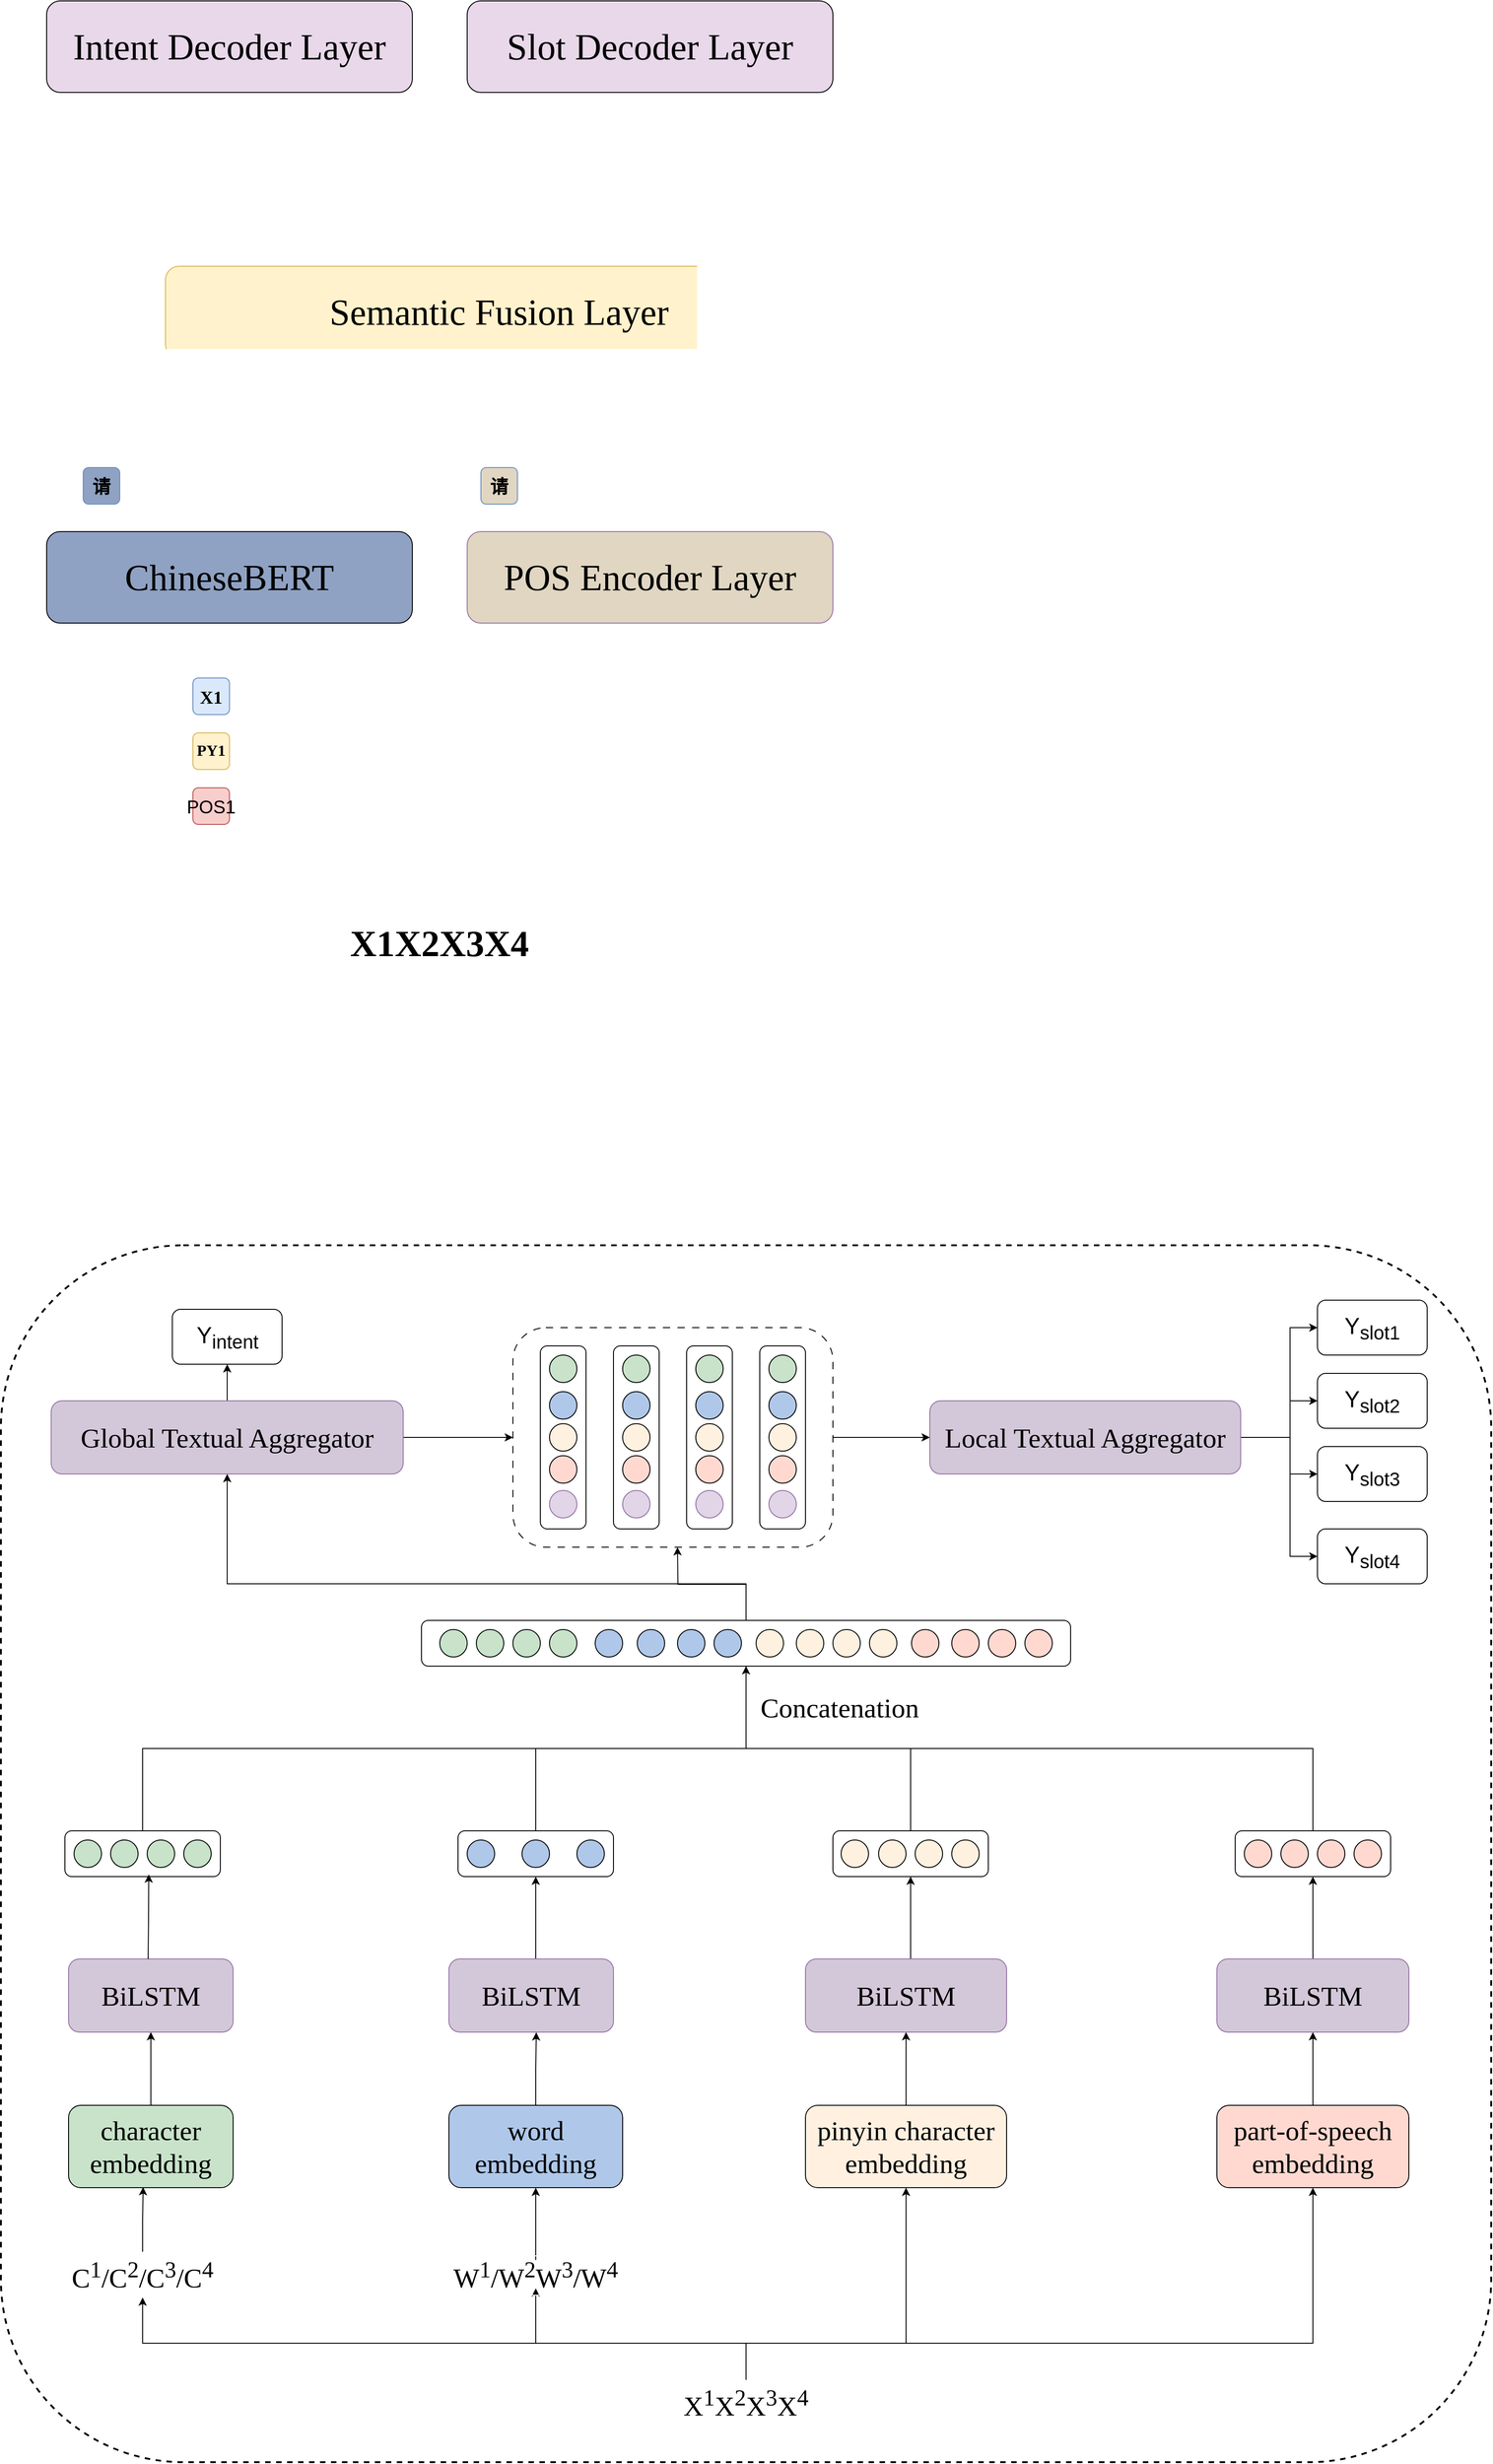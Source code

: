 <mxfile version="24.7.10">
  <diagram name="第 1 页" id="et_9dHBUsUs_2zMKxzBQ">
    <mxGraphModel dx="3434" dy="1356" grid="1" gridSize="10" guides="1" tooltips="1" connect="1" arrows="1" fold="1" page="1" pageScale="1" pageWidth="827" pageHeight="1169" math="0" shadow="0">
      <root>
        <mxCell id="0" />
        <mxCell id="1" parent="0" />
        <mxCell id="p3LiCyYIhPTqzkSWPBXI-1" value="&lt;font style=&quot;font-size: 40px;&quot; face=&quot;Times New Roman&quot;&gt;ChineseBERT&lt;/font&gt;" style="rounded=1;whiteSpace=wrap;html=1;fillColor=#8FA2C3;strokeColor=default;gradientColor=none;" parent="1" vertex="1">
          <mxGeometry y="790" width="400" height="100" as="geometry" />
        </mxCell>
        <mxCell id="b2E3thXhPP_fgpnL_Cfy-1" value="X1X2X3X4" style="text;whiteSpace=wrap;fontFamily=等线;fontSize=40;fontStyle=1" vertex="1" parent="1">
          <mxGeometry x="330" y="1210" width="200" height="40" as="geometry" />
        </mxCell>
        <mxCell id="b2E3thXhPP_fgpnL_Cfy-3" value="&lt;font style=&quot;font-size: 40px;&quot; face=&quot;Times New Roman&quot;&gt;POS Encoder Layer&lt;/font&gt;" style="rounded=1;whiteSpace=wrap;html=1;fillColor=#E0D6C2;strokeColor=#9673a6;container=0;" vertex="1" parent="1">
          <mxGeometry x="460" y="790" width="400" height="100" as="geometry" />
        </mxCell>
        <mxCell id="b2E3thXhPP_fgpnL_Cfy-9" value="&lt;font style=&quot;font-size: 40px;&quot; face=&quot;Times New Roman&quot;&gt;Semantic Fusion Layer&lt;/font&gt;" style="rounded=1;whiteSpace=wrap;html=1;fillColor=#fff2cc;strokeColor=#d6b656;" vertex="1" parent="1">
          <mxGeometry x="130" y="500" width="730" height="100" as="geometry" />
        </mxCell>
        <mxCell id="b2E3thXhPP_fgpnL_Cfy-10" value="" style="group" vertex="1" connectable="0" parent="1">
          <mxGeometry x="160" y="950" width="40" height="160" as="geometry" />
        </mxCell>
        <mxCell id="b2E3thXhPP_fgpnL_Cfy-4" value="&lt;span style=&quot;font-family: 等线; text-align: left;&quot;&gt;&lt;font style=&quot;font-size: 20px;&quot;&gt;X1&lt;/font&gt;&lt;/span&gt;" style="rounded=1;whiteSpace=wrap;html=1;fillColor=#dae8fc;strokeColor=#6c8ebf;fontStyle=1;container=0;" vertex="1" parent="b2E3thXhPP_fgpnL_Cfy-10">
          <mxGeometry width="40" height="40" as="geometry" />
        </mxCell>
        <mxCell id="b2E3thXhPP_fgpnL_Cfy-5" value="&lt;span style=&quot;font-size: 17px; text-align: left;&quot;&gt;&lt;font face=&quot;Times New Roman&quot;&gt;PY1&lt;/font&gt;&lt;/span&gt;" style="rounded=1;whiteSpace=wrap;html=1;fillColor=#fff2cc;strokeColor=#d6b656;fontStyle=1;container=0;" vertex="1" parent="b2E3thXhPP_fgpnL_Cfy-10">
          <mxGeometry y="60" width="40" height="40" as="geometry" />
        </mxCell>
        <mxCell id="b2E3thXhPP_fgpnL_Cfy-6" value="&lt;span style=&quot;font-weight: 400; text-align: left;&quot;&gt;&lt;font style=&quot;font-size: 20px;&quot;&gt;POS1&lt;/font&gt;&lt;/span&gt;" style="rounded=1;whiteSpace=wrap;html=1;fillColor=#f8cecc;strokeColor=#b85450;fontStyle=1;container=0;" vertex="1" parent="b2E3thXhPP_fgpnL_Cfy-10">
          <mxGeometry y="120" width="40" height="40" as="geometry" />
        </mxCell>
        <mxCell id="b2E3thXhPP_fgpnL_Cfy-12" value="&lt;font style=&quot;font-size: 40px;&quot; face=&quot;Times New Roman&quot;&gt;Intent Decoder Layer&lt;/font&gt;" style="rounded=1;whiteSpace=wrap;html=1;fillColor=#E8D8EA;strokeColor=default;" vertex="1" parent="1">
          <mxGeometry y="210" width="400" height="100" as="geometry" />
        </mxCell>
        <mxCell id="b2E3thXhPP_fgpnL_Cfy-13" value="&lt;font style=&quot;font-size: 40px;&quot; face=&quot;Times New Roman&quot;&gt;Slot Decoder Layer&lt;/font&gt;" style="rounded=1;whiteSpace=wrap;html=1;fillColor=#E8D8EA;strokeColor=default;" vertex="1" parent="1">
          <mxGeometry x="460" y="210" width="400" height="100" as="geometry" />
        </mxCell>
        <mxCell id="b2E3thXhPP_fgpnL_Cfy-18" value="&lt;span style=&quot;font-family: 等线; text-align: left;&quot;&gt;&lt;font style=&quot;font-size: 20px;&quot;&gt;请&lt;/font&gt;&lt;/span&gt;" style="rounded=1;whiteSpace=wrap;html=1;fillColor=#8FA2C3;strokeColor=#6c8ebf;fontStyle=1;container=0;" vertex="1" parent="1">
          <mxGeometry x="40" y="720" width="40" height="40" as="geometry" />
        </mxCell>
        <mxCell id="b2E3thXhPP_fgpnL_Cfy-19" value="&lt;span style=&quot;font-family: 等线; text-align: left;&quot;&gt;&lt;font style=&quot;font-size: 20px;&quot;&gt;请&lt;/font&gt;&lt;/span&gt;" style="rounded=1;whiteSpace=wrap;html=1;fillColor=#E0D6C2;strokeColor=#6c8ebf;fontStyle=1;container=0;" vertex="1" parent="1">
          <mxGeometry x="475" y="720" width="40" height="40" as="geometry" />
        </mxCell>
        <mxCell id="b2E3thXhPP_fgpnL_Cfy-20" value="" style="rounded=1;whiteSpace=wrap;html=1;fontFamily=Times New Roman;strokeWidth=2;dashed=1;" vertex="1" parent="1">
          <mxGeometry x="-50" y="1570" width="1630" height="1330" as="geometry" />
        </mxCell>
        <mxCell id="b2E3thXhPP_fgpnL_Cfy-21" style="edgeStyle=orthogonalEdgeStyle;rounded=0;orthogonalLoop=1;jettySize=auto;html=1;exitX=0.5;exitY=0;exitDx=0;exitDy=0;entryX=0.5;entryY=1;entryDx=0;entryDy=0;" edge="1" parent="1" source="b2E3thXhPP_fgpnL_Cfy-25" target="b2E3thXhPP_fgpnL_Cfy-33">
          <mxGeometry relative="1" as="geometry">
            <Array as="points">
              <mxPoint x="765" y="2770" />
              <mxPoint x="105" y="2770" />
            </Array>
          </mxGeometry>
        </mxCell>
        <mxCell id="b2E3thXhPP_fgpnL_Cfy-22" style="edgeStyle=orthogonalEdgeStyle;rounded=0;orthogonalLoop=1;jettySize=auto;html=1;exitX=0.5;exitY=0;exitDx=0;exitDy=0;entryX=0.5;entryY=1;entryDx=0;entryDy=0;" edge="1" parent="1" source="b2E3thXhPP_fgpnL_Cfy-25" target="b2E3thXhPP_fgpnL_Cfy-35">
          <mxGeometry relative="1" as="geometry">
            <Array as="points">
              <mxPoint x="765" y="2770" />
              <mxPoint x="535" y="2770" />
            </Array>
          </mxGeometry>
        </mxCell>
        <mxCell id="b2E3thXhPP_fgpnL_Cfy-23" style="edgeStyle=orthogonalEdgeStyle;rounded=0;orthogonalLoop=1;jettySize=auto;html=1;exitX=0.5;exitY=0;exitDx=0;exitDy=0;entryX=0.5;entryY=1;entryDx=0;entryDy=0;" edge="1" parent="1" source="b2E3thXhPP_fgpnL_Cfy-25" target="b2E3thXhPP_fgpnL_Cfy-30">
          <mxGeometry relative="1" as="geometry">
            <Array as="points">
              <mxPoint x="765" y="2770" />
              <mxPoint x="940" y="2770" />
            </Array>
          </mxGeometry>
        </mxCell>
        <mxCell id="b2E3thXhPP_fgpnL_Cfy-24" style="edgeStyle=orthogonalEdgeStyle;rounded=0;orthogonalLoop=1;jettySize=auto;html=1;exitX=0.5;exitY=0;exitDx=0;exitDy=0;entryX=0.5;entryY=1;entryDx=0;entryDy=0;" edge="1" parent="1" source="b2E3thXhPP_fgpnL_Cfy-25" target="b2E3thXhPP_fgpnL_Cfy-32">
          <mxGeometry relative="1" as="geometry">
            <Array as="points">
              <mxPoint x="765" y="2770" />
              <mxPoint x="1385" y="2770" />
            </Array>
          </mxGeometry>
        </mxCell>
        <mxCell id="b2E3thXhPP_fgpnL_Cfy-25" value="&lt;span style=&quot;font-size: 30px;&quot;&gt;&lt;font style=&quot;font-size: 30px;&quot; face=&quot;Times New Roman&quot;&gt;X&lt;sup&gt;1&lt;/sup&gt;X&lt;sup&gt;2&lt;/sup&gt;X&lt;sup&gt;3&lt;/sup&gt;X&lt;sup&gt;4&lt;/sup&gt;&lt;/font&gt;&lt;/span&gt;" style="rounded=0;whiteSpace=wrap;html=1;fontStyle=0;labelBorderColor=#FFFFFF;dashed=1;strokeColor=#FFFFFF;labelBackgroundColor=none;" vertex="1" parent="1">
          <mxGeometry x="670" y="2810" width="190" height="50" as="geometry" />
        </mxCell>
        <mxCell id="b2E3thXhPP_fgpnL_Cfy-26" value="&lt;font style=&quot;font-size: 30px;&quot;&gt;word embedding&lt;/font&gt;" style="rounded=1;whiteSpace=wrap;html=1;fillColor=#afc8ea;fontSize=20;fontFamily=Times New Roman;" vertex="1" parent="1">
          <mxGeometry x="440" y="2510" width="190" height="90" as="geometry" />
        </mxCell>
        <mxCell id="b2E3thXhPP_fgpnL_Cfy-27" style="edgeStyle=orthogonalEdgeStyle;rounded=0;orthogonalLoop=1;jettySize=auto;html=1;exitX=0.5;exitY=0;exitDx=0;exitDy=0;entryX=0.5;entryY=1;entryDx=0;entryDy=0;" edge="1" parent="1" source="b2E3thXhPP_fgpnL_Cfy-28" target="b2E3thXhPP_fgpnL_Cfy-36">
          <mxGeometry relative="1" as="geometry" />
        </mxCell>
        <mxCell id="b2E3thXhPP_fgpnL_Cfy-28" value="&lt;font style=&quot;font-size: 30px;&quot;&gt;character embedding&lt;/font&gt;" style="rounded=1;whiteSpace=wrap;html=1;fillColor=#c8e3ca;fontSize=20;fontFamily=Times New Roman;" vertex="1" parent="1">
          <mxGeometry x="24" y="2510" width="180" height="90" as="geometry" />
        </mxCell>
        <mxCell id="b2E3thXhPP_fgpnL_Cfy-29" style="edgeStyle=orthogonalEdgeStyle;rounded=0;orthogonalLoop=1;jettySize=auto;html=1;exitX=0.5;exitY=0;exitDx=0;exitDy=0;entryX=0.5;entryY=1;entryDx=0;entryDy=0;" edge="1" parent="1" source="b2E3thXhPP_fgpnL_Cfy-30" target="b2E3thXhPP_fgpnL_Cfy-40">
          <mxGeometry relative="1" as="geometry" />
        </mxCell>
        <mxCell id="b2E3thXhPP_fgpnL_Cfy-30" value="&lt;font face=&quot;Times New Roman&quot; style=&quot;font-size: 30px;&quot;&gt;pinyin character embedding&lt;/font&gt;" style="rounded=1;whiteSpace=wrap;html=1;fillColor=#fff0e0;fontSize=20;" vertex="1" parent="1">
          <mxGeometry x="830" y="2510" width="220" height="90" as="geometry" />
        </mxCell>
        <mxCell id="b2E3thXhPP_fgpnL_Cfy-31" style="edgeStyle=orthogonalEdgeStyle;rounded=0;orthogonalLoop=1;jettySize=auto;html=1;exitX=0.5;exitY=0;exitDx=0;exitDy=0;entryX=0.5;entryY=1;entryDx=0;entryDy=0;" edge="1" parent="1" source="b2E3thXhPP_fgpnL_Cfy-32" target="b2E3thXhPP_fgpnL_Cfy-42">
          <mxGeometry relative="1" as="geometry" />
        </mxCell>
        <mxCell id="b2E3thXhPP_fgpnL_Cfy-32" value="&lt;font face=&quot;Times New Roman&quot; style=&quot;font-size: 30px;&quot;&gt;part-of-speech embedding&lt;/font&gt;" style="rounded=1;whiteSpace=wrap;html=1;fillColor=#ffd9d0;fontSize=20;" vertex="1" parent="1">
          <mxGeometry x="1280" y="2510" width="210" height="90" as="geometry" />
        </mxCell>
        <mxCell id="b2E3thXhPP_fgpnL_Cfy-33" value="&lt;font style=&quot;font-size: 30px;&quot; face=&quot;Times New Roman&quot;&gt;C&lt;sup&gt;1&lt;/sup&gt;/C&lt;sup&gt;2&lt;/sup&gt;/C&lt;sup&gt;3&lt;/sup&gt;/C&lt;sup&gt;4&lt;/sup&gt;&lt;/font&gt;" style="rounded=0;whiteSpace=wrap;html=1;fontStyle=0;labelBorderColor=#FFFFFF;dashed=1;strokeColor=#FFFFFF;" vertex="1" parent="1">
          <mxGeometry x="10" y="2670" width="190" height="50" as="geometry" />
        </mxCell>
        <mxCell id="b2E3thXhPP_fgpnL_Cfy-34" style="edgeStyle=orthogonalEdgeStyle;rounded=0;orthogonalLoop=1;jettySize=auto;html=1;exitX=0.5;exitY=0;exitDx=0;exitDy=0;" edge="1" parent="1" source="b2E3thXhPP_fgpnL_Cfy-35" target="b2E3thXhPP_fgpnL_Cfy-26">
          <mxGeometry relative="1" as="geometry" />
        </mxCell>
        <mxCell id="b2E3thXhPP_fgpnL_Cfy-35" value="&lt;font face=&quot;Times New Roman&quot;&gt;&lt;span style=&quot;font-size: 30px;&quot;&gt;W&lt;sup&gt;1&lt;/sup&gt;/W&lt;sup&gt;2&lt;/sup&gt;W&lt;sup&gt;3&lt;/sup&gt;/W&lt;sup&gt;4&lt;/sup&gt;&lt;/span&gt;&lt;/font&gt;" style="rounded=0;whiteSpace=wrap;html=1;fontStyle=0;labelBorderColor=#FFFFFF;dashed=1;strokeColor=#FFFFFF;" vertex="1" parent="1">
          <mxGeometry x="440" y="2679" width="190" height="31" as="geometry" />
        </mxCell>
        <mxCell id="b2E3thXhPP_fgpnL_Cfy-36" value="&lt;font style=&quot;font-size: 30px;&quot; face=&quot;Times New Roman&quot;&gt;BiLSTM&lt;/font&gt;" style="rounded=1;whiteSpace=wrap;html=1;fillColor=#D3C8D9;strokeColor=#9673a6;" vertex="1" parent="1">
          <mxGeometry x="24" y="2350" width="180" height="80" as="geometry" />
        </mxCell>
        <mxCell id="b2E3thXhPP_fgpnL_Cfy-37" style="edgeStyle=orthogonalEdgeStyle;rounded=0;orthogonalLoop=1;jettySize=auto;html=1;exitX=0.5;exitY=0;exitDx=0;exitDy=0;" edge="1" parent="1" source="b2E3thXhPP_fgpnL_Cfy-38" target="b2E3thXhPP_fgpnL_Cfy-49">
          <mxGeometry relative="1" as="geometry">
            <Array as="points">
              <mxPoint x="535" y="2350" />
            </Array>
          </mxGeometry>
        </mxCell>
        <mxCell id="b2E3thXhPP_fgpnL_Cfy-38" value="&lt;font style=&quot;font-size: 30px;&quot; face=&quot;Times New Roman&quot;&gt;BiLSTM&lt;/font&gt;" style="rounded=1;whiteSpace=wrap;html=1;fillColor=#D3C8D9;strokeColor=#9673a6;" vertex="1" parent="1">
          <mxGeometry x="440" y="2350" width="180" height="80" as="geometry" />
        </mxCell>
        <mxCell id="b2E3thXhPP_fgpnL_Cfy-39" style="edgeStyle=orthogonalEdgeStyle;rounded=0;orthogonalLoop=1;jettySize=auto;html=1;exitX=0.5;exitY=0;exitDx=0;exitDy=0;entryX=0.5;entryY=1;entryDx=0;entryDy=0;" edge="1" parent="1" source="b2E3thXhPP_fgpnL_Cfy-40" target="b2E3thXhPP_fgpnL_Cfy-54">
          <mxGeometry relative="1" as="geometry">
            <Array as="points">
              <mxPoint x="945" y="2350" />
            </Array>
          </mxGeometry>
        </mxCell>
        <mxCell id="b2E3thXhPP_fgpnL_Cfy-40" value="&lt;font style=&quot;font-size: 30px;&quot; face=&quot;Times New Roman&quot;&gt;BiLSTM&lt;/font&gt;" style="rounded=1;whiteSpace=wrap;html=1;fillColor=#D3C8D9;strokeColor=#9673a6;" vertex="1" parent="1">
          <mxGeometry x="830" y="2350" width="220" height="80" as="geometry" />
        </mxCell>
        <mxCell id="b2E3thXhPP_fgpnL_Cfy-41" style="edgeStyle=orthogonalEdgeStyle;rounded=0;orthogonalLoop=1;jettySize=auto;html=1;exitX=0.5;exitY=0;exitDx=0;exitDy=0;entryX=0.5;entryY=1;entryDx=0;entryDy=0;" edge="1" parent="1" source="b2E3thXhPP_fgpnL_Cfy-42" target="b2E3thXhPP_fgpnL_Cfy-60">
          <mxGeometry relative="1" as="geometry" />
        </mxCell>
        <mxCell id="b2E3thXhPP_fgpnL_Cfy-42" value="&lt;font style=&quot;font-size: 30px;&quot; face=&quot;Times New Roman&quot;&gt;BiLSTM&lt;/font&gt;" style="rounded=1;whiteSpace=wrap;html=1;fillColor=#D3C8D9;strokeColor=#9673a6;" vertex="1" parent="1">
          <mxGeometry x="1280" y="2350" width="210" height="80" as="geometry" />
        </mxCell>
        <mxCell id="b2E3thXhPP_fgpnL_Cfy-43" value="" style="rounded=1;whiteSpace=wrap;html=1;" vertex="1" parent="1">
          <mxGeometry x="20" y="2210" width="170" height="50" as="geometry" />
        </mxCell>
        <mxCell id="b2E3thXhPP_fgpnL_Cfy-44" value="" style="ellipse;whiteSpace=wrap;html=1;aspect=fixed;fillColor=#c8e3ca;" vertex="1" parent="1">
          <mxGeometry x="30" y="2220" width="30" height="30" as="geometry" />
        </mxCell>
        <mxCell id="b2E3thXhPP_fgpnL_Cfy-45" value="" style="ellipse;whiteSpace=wrap;html=1;aspect=fixed;fillColor=#c8e3ca;" vertex="1" parent="1">
          <mxGeometry x="70" y="2220" width="30" height="30" as="geometry" />
        </mxCell>
        <mxCell id="b2E3thXhPP_fgpnL_Cfy-46" value="" style="ellipse;whiteSpace=wrap;html=1;aspect=fixed;fillColor=#c8e3ca;" vertex="1" parent="1">
          <mxGeometry x="150" y="2220" width="30" height="30" as="geometry" />
        </mxCell>
        <mxCell id="b2E3thXhPP_fgpnL_Cfy-47" value="" style="ellipse;whiteSpace=wrap;html=1;aspect=fixed;fillColor=#c8e3ca;" vertex="1" parent="1">
          <mxGeometry x="110" y="2220" width="30" height="30" as="geometry" />
        </mxCell>
        <mxCell id="b2E3thXhPP_fgpnL_Cfy-48" style="edgeStyle=orthogonalEdgeStyle;rounded=0;orthogonalLoop=1;jettySize=auto;html=1;exitX=0.5;exitY=0;exitDx=0;exitDy=0;entryX=0.5;entryY=1;entryDx=0;entryDy=0;" edge="1" parent="1" source="b2E3thXhPP_fgpnL_Cfy-49" target="b2E3thXhPP_fgpnL_Cfy-112">
          <mxGeometry relative="1" as="geometry" />
        </mxCell>
        <mxCell id="b2E3thXhPP_fgpnL_Cfy-49" value="" style="rounded=1;whiteSpace=wrap;html=1;" vertex="1" parent="1">
          <mxGeometry x="450" y="2210" width="170" height="50" as="geometry" />
        </mxCell>
        <mxCell id="b2E3thXhPP_fgpnL_Cfy-50" value="" style="ellipse;whiteSpace=wrap;html=1;aspect=fixed;fillColor=#afc8ea;" vertex="1" parent="1">
          <mxGeometry x="460" y="2220" width="30" height="30" as="geometry" />
        </mxCell>
        <mxCell id="b2E3thXhPP_fgpnL_Cfy-51" value="" style="ellipse;whiteSpace=wrap;html=1;aspect=fixed;fillColor=#afc8ea;" vertex="1" parent="1">
          <mxGeometry x="520" y="2220" width="30" height="30" as="geometry" />
        </mxCell>
        <mxCell id="b2E3thXhPP_fgpnL_Cfy-52" value="" style="ellipse;whiteSpace=wrap;html=1;aspect=fixed;fillColor=#afc8ea;" vertex="1" parent="1">
          <mxGeometry x="580" y="2220" width="30" height="30" as="geometry" />
        </mxCell>
        <mxCell id="b2E3thXhPP_fgpnL_Cfy-53" style="edgeStyle=orthogonalEdgeStyle;rounded=0;orthogonalLoop=1;jettySize=auto;html=1;exitX=0.5;exitY=0;exitDx=0;exitDy=0;endArrow=none;endFill=0;entryX=0.5;entryY=1;entryDx=0;entryDy=0;" edge="1" parent="1" source="b2E3thXhPP_fgpnL_Cfy-54" target="b2E3thXhPP_fgpnL_Cfy-112">
          <mxGeometry relative="1" as="geometry">
            <mxPoint x="690" y="2000" as="targetPoint" />
          </mxGeometry>
        </mxCell>
        <mxCell id="b2E3thXhPP_fgpnL_Cfy-54" value="" style="rounded=1;whiteSpace=wrap;html=1;" vertex="1" parent="1">
          <mxGeometry x="860" y="2210" width="170" height="50" as="geometry" />
        </mxCell>
        <mxCell id="b2E3thXhPP_fgpnL_Cfy-55" value="" style="ellipse;whiteSpace=wrap;html=1;aspect=fixed;fillColor=#fef1e0;" vertex="1" parent="1">
          <mxGeometry x="869" y="2220" width="30" height="30" as="geometry" />
        </mxCell>
        <mxCell id="b2E3thXhPP_fgpnL_Cfy-56" value="" style="ellipse;whiteSpace=wrap;html=1;aspect=fixed;fillColor=#fef1e0;" vertex="1" parent="1">
          <mxGeometry x="910" y="2220" width="30" height="30" as="geometry" />
        </mxCell>
        <mxCell id="b2E3thXhPP_fgpnL_Cfy-57" value="" style="ellipse;whiteSpace=wrap;html=1;aspect=fixed;fillColor=#fef1e0;" vertex="1" parent="1">
          <mxGeometry x="990" y="2220" width="30" height="30" as="geometry" />
        </mxCell>
        <mxCell id="b2E3thXhPP_fgpnL_Cfy-58" value="" style="ellipse;whiteSpace=wrap;html=1;aspect=fixed;fillColor=#fef1e0;" vertex="1" parent="1">
          <mxGeometry x="950" y="2220" width="30" height="30" as="geometry" />
        </mxCell>
        <mxCell id="b2E3thXhPP_fgpnL_Cfy-59" style="edgeStyle=orthogonalEdgeStyle;rounded=0;orthogonalLoop=1;jettySize=auto;html=1;exitX=0.5;exitY=0;exitDx=0;exitDy=0;endArrow=none;endFill=0;entryX=0.5;entryY=1;entryDx=0;entryDy=0;" edge="1" parent="1" source="b2E3thXhPP_fgpnL_Cfy-60" target="b2E3thXhPP_fgpnL_Cfy-112">
          <mxGeometry relative="1" as="geometry">
            <mxPoint x="690" y="2000" as="targetPoint" />
          </mxGeometry>
        </mxCell>
        <mxCell id="b2E3thXhPP_fgpnL_Cfy-60" value="" style="rounded=1;whiteSpace=wrap;html=1;" vertex="1" parent="1">
          <mxGeometry x="1300" y="2210" width="170" height="50" as="geometry" />
        </mxCell>
        <mxCell id="b2E3thXhPP_fgpnL_Cfy-61" value="" style="ellipse;whiteSpace=wrap;html=1;aspect=fixed;fillColor=#ffd9d0;" vertex="1" parent="1">
          <mxGeometry x="1310" y="2220" width="30" height="30" as="geometry" />
        </mxCell>
        <mxCell id="b2E3thXhPP_fgpnL_Cfy-62" value="" style="ellipse;whiteSpace=wrap;html=1;aspect=fixed;fillColor=#ffd9d0;" vertex="1" parent="1">
          <mxGeometry x="1350" y="2220" width="30" height="30" as="geometry" />
        </mxCell>
        <mxCell id="b2E3thXhPP_fgpnL_Cfy-63" value="" style="ellipse;whiteSpace=wrap;html=1;aspect=fixed;fillColor=#ffd9d0;" vertex="1" parent="1">
          <mxGeometry x="1430" y="2220" width="30" height="30" as="geometry" />
        </mxCell>
        <mxCell id="b2E3thXhPP_fgpnL_Cfy-64" value="" style="ellipse;whiteSpace=wrap;html=1;aspect=fixed;fillColor=#ffd9d0;" vertex="1" parent="1">
          <mxGeometry x="1390" y="2220" width="30" height="30" as="geometry" />
        </mxCell>
        <mxCell id="b2E3thXhPP_fgpnL_Cfy-65" value="&lt;span style=&quot;background-color: initial;&quot;&gt;&lt;font face=&quot;Times New Roman&quot; style=&quot;font-size: 30px;&quot;&gt;Concatenation&lt;/font&gt;&lt;/span&gt;" style="text;html=1;align=center;verticalAlign=middle;resizable=0;points=[];autosize=1;strokeColor=none;fillColor=none;" vertex="1" parent="1">
          <mxGeometry x="767" y="2050" width="200" height="50" as="geometry" />
        </mxCell>
        <mxCell id="b2E3thXhPP_fgpnL_Cfy-66" style="edgeStyle=orthogonalEdgeStyle;rounded=0;orthogonalLoop=1;jettySize=auto;html=1;exitX=0.5;exitY=0;exitDx=0;exitDy=0;entryX=0.5;entryY=1;entryDx=0;entryDy=0;" edge="1" parent="1" source="b2E3thXhPP_fgpnL_Cfy-68" target="b2E3thXhPP_fgpnL_Cfy-74">
          <mxGeometry relative="1" as="geometry" />
        </mxCell>
        <mxCell id="b2E3thXhPP_fgpnL_Cfy-67" style="edgeStyle=orthogonalEdgeStyle;rounded=0;orthogonalLoop=1;jettySize=auto;html=1;exitX=1;exitY=0.5;exitDx=0;exitDy=0;" edge="1" parent="1" source="b2E3thXhPP_fgpnL_Cfy-68" target="b2E3thXhPP_fgpnL_Cfy-76">
          <mxGeometry relative="1" as="geometry" />
        </mxCell>
        <mxCell id="b2E3thXhPP_fgpnL_Cfy-68" value="&lt;font style=&quot;font-size: 30px;&quot; face=&quot;Times New Roman&quot;&gt;Global Textual Aggregator&lt;/font&gt;" style="rounded=1;whiteSpace=wrap;html=1;fillColor=#D3C8D9;strokeColor=#9673a6;" vertex="1" parent="1">
          <mxGeometry x="5" y="1740" width="385" height="80" as="geometry" />
        </mxCell>
        <mxCell id="b2E3thXhPP_fgpnL_Cfy-69" style="edgeStyle=orthogonalEdgeStyle;rounded=0;orthogonalLoop=1;jettySize=auto;html=1;exitX=1;exitY=0.5;exitDx=0;exitDy=0;entryX=0;entryY=0.5;entryDx=0;entryDy=0;" edge="1" parent="1" source="b2E3thXhPP_fgpnL_Cfy-73" target="b2E3thXhPP_fgpnL_Cfy-106">
          <mxGeometry relative="1" as="geometry">
            <Array as="points">
              <mxPoint x="1340" y="1780" />
              <mxPoint x="1360" y="1780" />
              <mxPoint x="1360" y="1700" />
            </Array>
          </mxGeometry>
        </mxCell>
        <mxCell id="b2E3thXhPP_fgpnL_Cfy-70" style="edgeStyle=orthogonalEdgeStyle;rounded=0;orthogonalLoop=1;jettySize=auto;html=1;exitX=1;exitY=0.5;exitDx=0;exitDy=0;entryX=0;entryY=0.5;entryDx=0;entryDy=0;" edge="1" parent="1" source="b2E3thXhPP_fgpnL_Cfy-73" target="b2E3thXhPP_fgpnL_Cfy-107">
          <mxGeometry relative="1" as="geometry">
            <Array as="points">
              <mxPoint x="1340" y="1780" />
              <mxPoint x="1360" y="1780" />
              <mxPoint x="1360" y="1780" />
            </Array>
          </mxGeometry>
        </mxCell>
        <mxCell id="b2E3thXhPP_fgpnL_Cfy-71" style="edgeStyle=orthogonalEdgeStyle;rounded=0;orthogonalLoop=1;jettySize=auto;html=1;exitX=1;exitY=0.5;exitDx=0;exitDy=0;entryX=0;entryY=0.5;entryDx=0;entryDy=0;" edge="1" parent="1" source="b2E3thXhPP_fgpnL_Cfy-73" target="b2E3thXhPP_fgpnL_Cfy-108">
          <mxGeometry relative="1" as="geometry">
            <Array as="points">
              <mxPoint x="1340" y="1780" />
              <mxPoint x="1360" y="1780" />
              <mxPoint x="1360" y="1860" />
            </Array>
          </mxGeometry>
        </mxCell>
        <mxCell id="b2E3thXhPP_fgpnL_Cfy-72" style="edgeStyle=orthogonalEdgeStyle;rounded=0;orthogonalLoop=1;jettySize=auto;html=1;exitX=1;exitY=0.5;exitDx=0;exitDy=0;entryX=0;entryY=0.5;entryDx=0;entryDy=0;" edge="1" parent="1" source="b2E3thXhPP_fgpnL_Cfy-73" target="b2E3thXhPP_fgpnL_Cfy-109">
          <mxGeometry relative="1" as="geometry">
            <Array as="points">
              <mxPoint x="1340" y="1780" />
              <mxPoint x="1360" y="1780" />
              <mxPoint x="1360" y="1950" />
            </Array>
          </mxGeometry>
        </mxCell>
        <mxCell id="b2E3thXhPP_fgpnL_Cfy-73" value="&lt;font style=&quot;font-size: 30px;&quot; face=&quot;Times New Roman&quot;&gt;Local Textual Aggregator&lt;/font&gt;" style="rounded=1;whiteSpace=wrap;html=1;fillColor=#D3C8D9;strokeColor=#9673a6;" vertex="1" parent="1">
          <mxGeometry x="966" y="1740" width="340" height="80" as="geometry" />
        </mxCell>
        <mxCell id="b2E3thXhPP_fgpnL_Cfy-74" value="&lt;font style=&quot;font-size: 25px;&quot;&gt;Y&lt;sub&gt;intent&lt;/sub&gt;&lt;/font&gt;" style="rounded=1;whiteSpace=wrap;html=1;" vertex="1" parent="1">
          <mxGeometry x="137.5" y="1640" width="120" height="60" as="geometry" />
        </mxCell>
        <mxCell id="b2E3thXhPP_fgpnL_Cfy-75" value="" style="group" vertex="1" connectable="0" parent="1">
          <mxGeometry x="510" y="1660" width="350" height="240" as="geometry" />
        </mxCell>
        <mxCell id="b2E3thXhPP_fgpnL_Cfy-76" value="" style="rounded=1;whiteSpace=wrap;html=1;dashed=1;dashPattern=8 8;" vertex="1" parent="b2E3thXhPP_fgpnL_Cfy-75">
          <mxGeometry width="350" height="240" as="geometry" />
        </mxCell>
        <mxCell id="b2E3thXhPP_fgpnL_Cfy-77" value="" style="group" vertex="1" connectable="0" parent="b2E3thXhPP_fgpnL_Cfy-75">
          <mxGeometry x="30" y="20" width="280" height="200" as="geometry" />
        </mxCell>
        <mxCell id="b2E3thXhPP_fgpnL_Cfy-78" value="" style="group" vertex="1" connectable="0" parent="b2E3thXhPP_fgpnL_Cfy-77">
          <mxGeometry x="240" width="50" height="200" as="geometry" />
        </mxCell>
        <mxCell id="b2E3thXhPP_fgpnL_Cfy-79" value="" style="rounded=1;whiteSpace=wrap;html=1;direction=south;container=0;" vertex="1" parent="b2E3thXhPP_fgpnL_Cfy-78">
          <mxGeometry width="50" height="200" as="geometry" />
        </mxCell>
        <mxCell id="b2E3thXhPP_fgpnL_Cfy-80" value="" style="ellipse;whiteSpace=wrap;html=1;aspect=fixed;fillColor=#afc8ea;direction=south;container=0;" vertex="1" parent="b2E3thXhPP_fgpnL_Cfy-78">
          <mxGeometry x="10" y="50" width="30" height="30" as="geometry" />
        </mxCell>
        <mxCell id="b2E3thXhPP_fgpnL_Cfy-81" value="" style="ellipse;whiteSpace=wrap;html=1;aspect=fixed;fillColor=#fef1e0;direction=south;container=0;" vertex="1" parent="b2E3thXhPP_fgpnL_Cfy-78">
          <mxGeometry x="10" y="85" width="30" height="30" as="geometry" />
        </mxCell>
        <mxCell id="b2E3thXhPP_fgpnL_Cfy-82" value="" style="ellipse;whiteSpace=wrap;html=1;aspect=fixed;fillColor=#ffd9d0;direction=south;container=0;" vertex="1" parent="b2E3thXhPP_fgpnL_Cfy-78">
          <mxGeometry x="10" y="120" width="30" height="30" as="geometry" />
        </mxCell>
        <mxCell id="b2E3thXhPP_fgpnL_Cfy-83" value="" style="ellipse;whiteSpace=wrap;html=1;aspect=fixed;fillColor=#c8e3ca;direction=south;container=0;" vertex="1" parent="b2E3thXhPP_fgpnL_Cfy-78">
          <mxGeometry x="10" y="10" width="30" height="30" as="geometry" />
        </mxCell>
        <mxCell id="b2E3thXhPP_fgpnL_Cfy-84" value="" style="ellipse;whiteSpace=wrap;html=1;aspect=fixed;fillColor=#e1d5e7;strokeColor=#9673a6;container=0;" vertex="1" parent="b2E3thXhPP_fgpnL_Cfy-78">
          <mxGeometry x="10" y="158" width="30" height="30" as="geometry" />
        </mxCell>
        <mxCell id="b2E3thXhPP_fgpnL_Cfy-85" value="" style="group" vertex="1" connectable="0" parent="b2E3thXhPP_fgpnL_Cfy-77">
          <mxGeometry width="50" height="200" as="geometry" />
        </mxCell>
        <mxCell id="b2E3thXhPP_fgpnL_Cfy-86" value="" style="rounded=1;whiteSpace=wrap;html=1;direction=south;container=0;" vertex="1" parent="b2E3thXhPP_fgpnL_Cfy-85">
          <mxGeometry width="50" height="200" as="geometry" />
        </mxCell>
        <mxCell id="b2E3thXhPP_fgpnL_Cfy-87" value="" style="ellipse;whiteSpace=wrap;html=1;aspect=fixed;fillColor=#afc8ea;direction=south;container=0;" vertex="1" parent="b2E3thXhPP_fgpnL_Cfy-85">
          <mxGeometry x="10" y="50" width="30" height="30" as="geometry" />
        </mxCell>
        <mxCell id="b2E3thXhPP_fgpnL_Cfy-88" value="" style="ellipse;whiteSpace=wrap;html=1;aspect=fixed;fillColor=#fef1e0;direction=south;container=0;" vertex="1" parent="b2E3thXhPP_fgpnL_Cfy-85">
          <mxGeometry x="10" y="85" width="30" height="30" as="geometry" />
        </mxCell>
        <mxCell id="b2E3thXhPP_fgpnL_Cfy-89" value="" style="ellipse;whiteSpace=wrap;html=1;aspect=fixed;fillColor=#ffd9d0;direction=south;container=0;" vertex="1" parent="b2E3thXhPP_fgpnL_Cfy-85">
          <mxGeometry x="10" y="120" width="30" height="30" as="geometry" />
        </mxCell>
        <mxCell id="b2E3thXhPP_fgpnL_Cfy-90" value="" style="ellipse;whiteSpace=wrap;html=1;aspect=fixed;fillColor=#c8e3ca;direction=south;container=0;" vertex="1" parent="b2E3thXhPP_fgpnL_Cfy-85">
          <mxGeometry x="10" y="10" width="30" height="30" as="geometry" />
        </mxCell>
        <mxCell id="b2E3thXhPP_fgpnL_Cfy-91" value="" style="ellipse;whiteSpace=wrap;html=1;aspect=fixed;fillColor=#e1d5e7;strokeColor=#9673a6;container=0;" vertex="1" parent="b2E3thXhPP_fgpnL_Cfy-85">
          <mxGeometry x="10" y="158" width="30" height="30" as="geometry" />
        </mxCell>
        <mxCell id="b2E3thXhPP_fgpnL_Cfy-92" value="" style="group" vertex="1" connectable="0" parent="b2E3thXhPP_fgpnL_Cfy-77">
          <mxGeometry x="80" width="50" height="200" as="geometry" />
        </mxCell>
        <mxCell id="b2E3thXhPP_fgpnL_Cfy-93" value="" style="rounded=1;whiteSpace=wrap;html=1;direction=south;container=0;" vertex="1" parent="b2E3thXhPP_fgpnL_Cfy-92">
          <mxGeometry width="50" height="200" as="geometry" />
        </mxCell>
        <mxCell id="b2E3thXhPP_fgpnL_Cfy-94" value="" style="ellipse;whiteSpace=wrap;html=1;aspect=fixed;fillColor=#afc8ea;direction=south;container=0;" vertex="1" parent="b2E3thXhPP_fgpnL_Cfy-92">
          <mxGeometry x="10" y="50" width="30" height="30" as="geometry" />
        </mxCell>
        <mxCell id="b2E3thXhPP_fgpnL_Cfy-95" value="" style="ellipse;whiteSpace=wrap;html=1;aspect=fixed;fillColor=#fef1e0;direction=south;container=0;" vertex="1" parent="b2E3thXhPP_fgpnL_Cfy-92">
          <mxGeometry x="10" y="85" width="30" height="30" as="geometry" />
        </mxCell>
        <mxCell id="b2E3thXhPP_fgpnL_Cfy-96" value="" style="ellipse;whiteSpace=wrap;html=1;aspect=fixed;fillColor=#ffd9d0;direction=south;container=0;" vertex="1" parent="b2E3thXhPP_fgpnL_Cfy-92">
          <mxGeometry x="10" y="120" width="30" height="30" as="geometry" />
        </mxCell>
        <mxCell id="b2E3thXhPP_fgpnL_Cfy-97" value="" style="ellipse;whiteSpace=wrap;html=1;aspect=fixed;fillColor=#c8e3ca;direction=south;container=0;" vertex="1" parent="b2E3thXhPP_fgpnL_Cfy-92">
          <mxGeometry x="10" y="10" width="30" height="30" as="geometry" />
        </mxCell>
        <mxCell id="b2E3thXhPP_fgpnL_Cfy-98" value="" style="ellipse;whiteSpace=wrap;html=1;aspect=fixed;fillColor=#e1d5e7;strokeColor=#9673a6;container=0;" vertex="1" parent="b2E3thXhPP_fgpnL_Cfy-92">
          <mxGeometry x="10" y="158" width="30" height="30" as="geometry" />
        </mxCell>
        <mxCell id="b2E3thXhPP_fgpnL_Cfy-99" value="" style="group" vertex="1" connectable="0" parent="b2E3thXhPP_fgpnL_Cfy-77">
          <mxGeometry x="160" width="50" height="200" as="geometry" />
        </mxCell>
        <mxCell id="b2E3thXhPP_fgpnL_Cfy-100" value="" style="rounded=1;whiteSpace=wrap;html=1;direction=south;container=0;" vertex="1" parent="b2E3thXhPP_fgpnL_Cfy-99">
          <mxGeometry width="50" height="200" as="geometry" />
        </mxCell>
        <mxCell id="b2E3thXhPP_fgpnL_Cfy-101" value="" style="ellipse;whiteSpace=wrap;html=1;aspect=fixed;fillColor=#afc8ea;direction=south;container=0;" vertex="1" parent="b2E3thXhPP_fgpnL_Cfy-99">
          <mxGeometry x="10" y="50" width="30" height="30" as="geometry" />
        </mxCell>
        <mxCell id="b2E3thXhPP_fgpnL_Cfy-102" value="" style="ellipse;whiteSpace=wrap;html=1;aspect=fixed;fillColor=#fef1e0;direction=south;container=0;" vertex="1" parent="b2E3thXhPP_fgpnL_Cfy-99">
          <mxGeometry x="10" y="85" width="30" height="30" as="geometry" />
        </mxCell>
        <mxCell id="b2E3thXhPP_fgpnL_Cfy-103" value="" style="ellipse;whiteSpace=wrap;html=1;aspect=fixed;fillColor=#ffd9d0;direction=south;container=0;" vertex="1" parent="b2E3thXhPP_fgpnL_Cfy-99">
          <mxGeometry x="10" y="120" width="30" height="30" as="geometry" />
        </mxCell>
        <mxCell id="b2E3thXhPP_fgpnL_Cfy-104" value="" style="ellipse;whiteSpace=wrap;html=1;aspect=fixed;fillColor=#c8e3ca;direction=south;container=0;" vertex="1" parent="b2E3thXhPP_fgpnL_Cfy-99">
          <mxGeometry x="10" y="10" width="30" height="30" as="geometry" />
        </mxCell>
        <mxCell id="b2E3thXhPP_fgpnL_Cfy-105" value="" style="ellipse;whiteSpace=wrap;html=1;aspect=fixed;fillColor=#e1d5e7;strokeColor=#9673a6;container=0;" vertex="1" parent="b2E3thXhPP_fgpnL_Cfy-99">
          <mxGeometry x="10" y="158" width="30" height="30" as="geometry" />
        </mxCell>
        <mxCell id="b2E3thXhPP_fgpnL_Cfy-106" value="&lt;font style=&quot;font-size: 25px;&quot;&gt;Y&lt;sub&gt;slot1&lt;/sub&gt;&lt;/font&gt;" style="rounded=1;whiteSpace=wrap;html=1;" vertex="1" parent="1">
          <mxGeometry x="1390" y="1630" width="120" height="60" as="geometry" />
        </mxCell>
        <mxCell id="b2E3thXhPP_fgpnL_Cfy-107" value="&lt;font style=&quot;font-size: 25px;&quot;&gt;Y&lt;sub&gt;slot2&lt;/sub&gt;&lt;/font&gt;" style="rounded=1;whiteSpace=wrap;html=1;" vertex="1" parent="1">
          <mxGeometry x="1390" y="1710" width="120" height="60" as="geometry" />
        </mxCell>
        <mxCell id="b2E3thXhPP_fgpnL_Cfy-108" value="&lt;font style=&quot;font-size: 25px;&quot;&gt;Y&lt;sub&gt;slot3&lt;/sub&gt;&lt;/font&gt;" style="rounded=1;whiteSpace=wrap;html=1;" vertex="1" parent="1">
          <mxGeometry x="1390" y="1790" width="120" height="60" as="geometry" />
        </mxCell>
        <mxCell id="b2E3thXhPP_fgpnL_Cfy-109" value="&lt;font style=&quot;font-size: 25px;&quot;&gt;Y&lt;sub&gt;slot4&lt;/sub&gt;&lt;/font&gt;" style="rounded=1;whiteSpace=wrap;html=1;" vertex="1" parent="1">
          <mxGeometry x="1390" y="1880" width="120" height="60" as="geometry" />
        </mxCell>
        <mxCell id="b2E3thXhPP_fgpnL_Cfy-110" value="" style="group" vertex="1" connectable="0" parent="1">
          <mxGeometry x="410" y="1980" width="710" height="50" as="geometry" />
        </mxCell>
        <mxCell id="b2E3thXhPP_fgpnL_Cfy-111" style="edgeStyle=orthogonalEdgeStyle;rounded=0;orthogonalLoop=1;jettySize=auto;html=1;exitX=0.5;exitY=0;exitDx=0;exitDy=0;" edge="1" parent="b2E3thXhPP_fgpnL_Cfy-110" source="b2E3thXhPP_fgpnL_Cfy-112">
          <mxGeometry relative="1" as="geometry">
            <mxPoint x="280" y="-80" as="targetPoint" />
          </mxGeometry>
        </mxCell>
        <mxCell id="b2E3thXhPP_fgpnL_Cfy-112" value="" style="rounded=1;whiteSpace=wrap;html=1;" vertex="1" parent="b2E3thXhPP_fgpnL_Cfy-110">
          <mxGeometry width="710" height="50" as="geometry" />
        </mxCell>
        <mxCell id="b2E3thXhPP_fgpnL_Cfy-113" value="" style="ellipse;whiteSpace=wrap;html=1;aspect=fixed;fillColor=#c8e3ca;" vertex="1" parent="b2E3thXhPP_fgpnL_Cfy-110">
          <mxGeometry x="20" y="10" width="30" height="30" as="geometry" />
        </mxCell>
        <mxCell id="b2E3thXhPP_fgpnL_Cfy-114" value="" style="ellipse;whiteSpace=wrap;html=1;aspect=fixed;fillColor=#c8e3ca;" vertex="1" parent="b2E3thXhPP_fgpnL_Cfy-110">
          <mxGeometry x="60" y="10" width="30" height="30" as="geometry" />
        </mxCell>
        <mxCell id="b2E3thXhPP_fgpnL_Cfy-115" value="" style="ellipse;whiteSpace=wrap;html=1;aspect=fixed;fillColor=#c8e3ca;" vertex="1" parent="b2E3thXhPP_fgpnL_Cfy-110">
          <mxGeometry x="140" y="10" width="30" height="30" as="geometry" />
        </mxCell>
        <mxCell id="b2E3thXhPP_fgpnL_Cfy-116" value="" style="ellipse;whiteSpace=wrap;html=1;aspect=fixed;fillColor=#c8e3ca;" vertex="1" parent="b2E3thXhPP_fgpnL_Cfy-110">
          <mxGeometry x="100" y="10" width="30" height="30" as="geometry" />
        </mxCell>
        <mxCell id="b2E3thXhPP_fgpnL_Cfy-117" value="" style="ellipse;whiteSpace=wrap;html=1;aspect=fixed;fillColor=#afc8ea;" vertex="1" parent="b2E3thXhPP_fgpnL_Cfy-110">
          <mxGeometry x="190" y="10" width="30" height="30" as="geometry" />
        </mxCell>
        <mxCell id="b2E3thXhPP_fgpnL_Cfy-118" value="" style="ellipse;whiteSpace=wrap;html=1;aspect=fixed;fillColor=#afc8ea;" vertex="1" parent="b2E3thXhPP_fgpnL_Cfy-110">
          <mxGeometry x="236" y="10" width="30" height="30" as="geometry" />
        </mxCell>
        <mxCell id="b2E3thXhPP_fgpnL_Cfy-119" value="" style="ellipse;whiteSpace=wrap;html=1;aspect=fixed;fillColor=#afc8ea;" vertex="1" parent="b2E3thXhPP_fgpnL_Cfy-110">
          <mxGeometry x="320" y="10" width="30" height="30" as="geometry" />
        </mxCell>
        <mxCell id="b2E3thXhPP_fgpnL_Cfy-120" value="" style="ellipse;whiteSpace=wrap;html=1;aspect=fixed;fillColor=#afc8ea;" vertex="1" parent="b2E3thXhPP_fgpnL_Cfy-110">
          <mxGeometry x="280" y="10" width="30" height="30" as="geometry" />
        </mxCell>
        <mxCell id="b2E3thXhPP_fgpnL_Cfy-121" value="" style="ellipse;whiteSpace=wrap;html=1;aspect=fixed;fillColor=#fef1e0;" vertex="1" parent="b2E3thXhPP_fgpnL_Cfy-110">
          <mxGeometry x="366" y="10" width="30" height="30" as="geometry" />
        </mxCell>
        <mxCell id="b2E3thXhPP_fgpnL_Cfy-122" value="" style="ellipse;whiteSpace=wrap;html=1;aspect=fixed;fillColor=#fef1e0;" vertex="1" parent="b2E3thXhPP_fgpnL_Cfy-110">
          <mxGeometry x="410" y="10" width="30" height="30" as="geometry" />
        </mxCell>
        <mxCell id="b2E3thXhPP_fgpnL_Cfy-123" value="" style="ellipse;whiteSpace=wrap;html=1;aspect=fixed;fillColor=#fef1e0;" vertex="1" parent="b2E3thXhPP_fgpnL_Cfy-110">
          <mxGeometry x="490" y="10" width="30" height="30" as="geometry" />
        </mxCell>
        <mxCell id="b2E3thXhPP_fgpnL_Cfy-124" value="" style="ellipse;whiteSpace=wrap;html=1;aspect=fixed;fillColor=#fef1e0;" vertex="1" parent="b2E3thXhPP_fgpnL_Cfy-110">
          <mxGeometry x="450" y="10" width="30" height="30" as="geometry" />
        </mxCell>
        <mxCell id="b2E3thXhPP_fgpnL_Cfy-125" value="" style="ellipse;whiteSpace=wrap;html=1;aspect=fixed;fillColor=#ffd9d0;" vertex="1" parent="b2E3thXhPP_fgpnL_Cfy-110">
          <mxGeometry x="536" y="10" width="30" height="30" as="geometry" />
        </mxCell>
        <mxCell id="b2E3thXhPP_fgpnL_Cfy-126" value="" style="ellipse;whiteSpace=wrap;html=1;aspect=fixed;fillColor=#ffd9d0;" vertex="1" parent="b2E3thXhPP_fgpnL_Cfy-110">
          <mxGeometry x="580" y="10" width="30" height="30" as="geometry" />
        </mxCell>
        <mxCell id="b2E3thXhPP_fgpnL_Cfy-127" value="" style="ellipse;whiteSpace=wrap;html=1;aspect=fixed;fillColor=#ffd9d0;" vertex="1" parent="b2E3thXhPP_fgpnL_Cfy-110">
          <mxGeometry x="660" y="10" width="30" height="30" as="geometry" />
        </mxCell>
        <mxCell id="b2E3thXhPP_fgpnL_Cfy-128" value="" style="ellipse;whiteSpace=wrap;html=1;aspect=fixed;fillColor=#ffd9d0;" vertex="1" parent="b2E3thXhPP_fgpnL_Cfy-110">
          <mxGeometry x="620" y="10" width="30" height="30" as="geometry" />
        </mxCell>
        <mxCell id="b2E3thXhPP_fgpnL_Cfy-129" style="edgeStyle=orthogonalEdgeStyle;rounded=0;orthogonalLoop=1;jettySize=auto;html=1;exitX=0.5;exitY=0;exitDx=0;exitDy=0;entryX=0.5;entryY=1;entryDx=0;entryDy=0;endArrow=none;endFill=0;" edge="1" parent="1" source="b2E3thXhPP_fgpnL_Cfy-43" target="b2E3thXhPP_fgpnL_Cfy-112">
          <mxGeometry relative="1" as="geometry" />
        </mxCell>
        <mxCell id="b2E3thXhPP_fgpnL_Cfy-130" style="edgeStyle=orthogonalEdgeStyle;rounded=0;orthogonalLoop=1;jettySize=auto;html=1;exitX=1;exitY=0.5;exitDx=0;exitDy=0;" edge="1" parent="1" source="b2E3thXhPP_fgpnL_Cfy-76" target="b2E3thXhPP_fgpnL_Cfy-73">
          <mxGeometry relative="1" as="geometry" />
        </mxCell>
        <mxCell id="b2E3thXhPP_fgpnL_Cfy-131" style="edgeStyle=orthogonalEdgeStyle;rounded=0;orthogonalLoop=1;jettySize=auto;html=1;exitX=0.5;exitY=0;exitDx=0;exitDy=0;entryX=0.453;entryY=0.993;entryDx=0;entryDy=0;entryPerimeter=0;" edge="1" parent="1" source="b2E3thXhPP_fgpnL_Cfy-33" target="b2E3thXhPP_fgpnL_Cfy-28">
          <mxGeometry relative="1" as="geometry" />
        </mxCell>
        <mxCell id="b2E3thXhPP_fgpnL_Cfy-132" style="edgeStyle=orthogonalEdgeStyle;rounded=0;orthogonalLoop=1;jettySize=auto;html=1;exitX=0.5;exitY=0;exitDx=0;exitDy=0;entryX=0.557;entryY=0.953;entryDx=0;entryDy=0;entryPerimeter=0;" edge="1" parent="1">
          <mxGeometry relative="1" as="geometry">
            <mxPoint x="111" y="2350" as="sourcePoint" />
            <mxPoint x="111.69" y="2257.65" as="targetPoint" />
          </mxGeometry>
        </mxCell>
        <mxCell id="b2E3thXhPP_fgpnL_Cfy-133" style="edgeStyle=orthogonalEdgeStyle;rounded=0;orthogonalLoop=1;jettySize=auto;html=1;exitX=0.5;exitY=0;exitDx=0;exitDy=0;entryX=0.531;entryY=1.002;entryDx=0;entryDy=0;entryPerimeter=0;" edge="1" parent="1" source="b2E3thXhPP_fgpnL_Cfy-26" target="b2E3thXhPP_fgpnL_Cfy-38">
          <mxGeometry relative="1" as="geometry" />
        </mxCell>
        <mxCell id="b2E3thXhPP_fgpnL_Cfy-134" style="edgeStyle=orthogonalEdgeStyle;rounded=0;orthogonalLoop=1;jettySize=auto;html=1;exitX=0.5;exitY=0;exitDx=0;exitDy=0;entryX=0.5;entryY=1;entryDx=0;entryDy=0;" edge="1" parent="1" source="b2E3thXhPP_fgpnL_Cfy-112" target="b2E3thXhPP_fgpnL_Cfy-68">
          <mxGeometry relative="1" as="geometry">
            <Array as="points">
              <mxPoint x="765" y="1940" />
              <mxPoint x="197" y="1940" />
            </Array>
          </mxGeometry>
        </mxCell>
      </root>
    </mxGraphModel>
  </diagram>
</mxfile>
